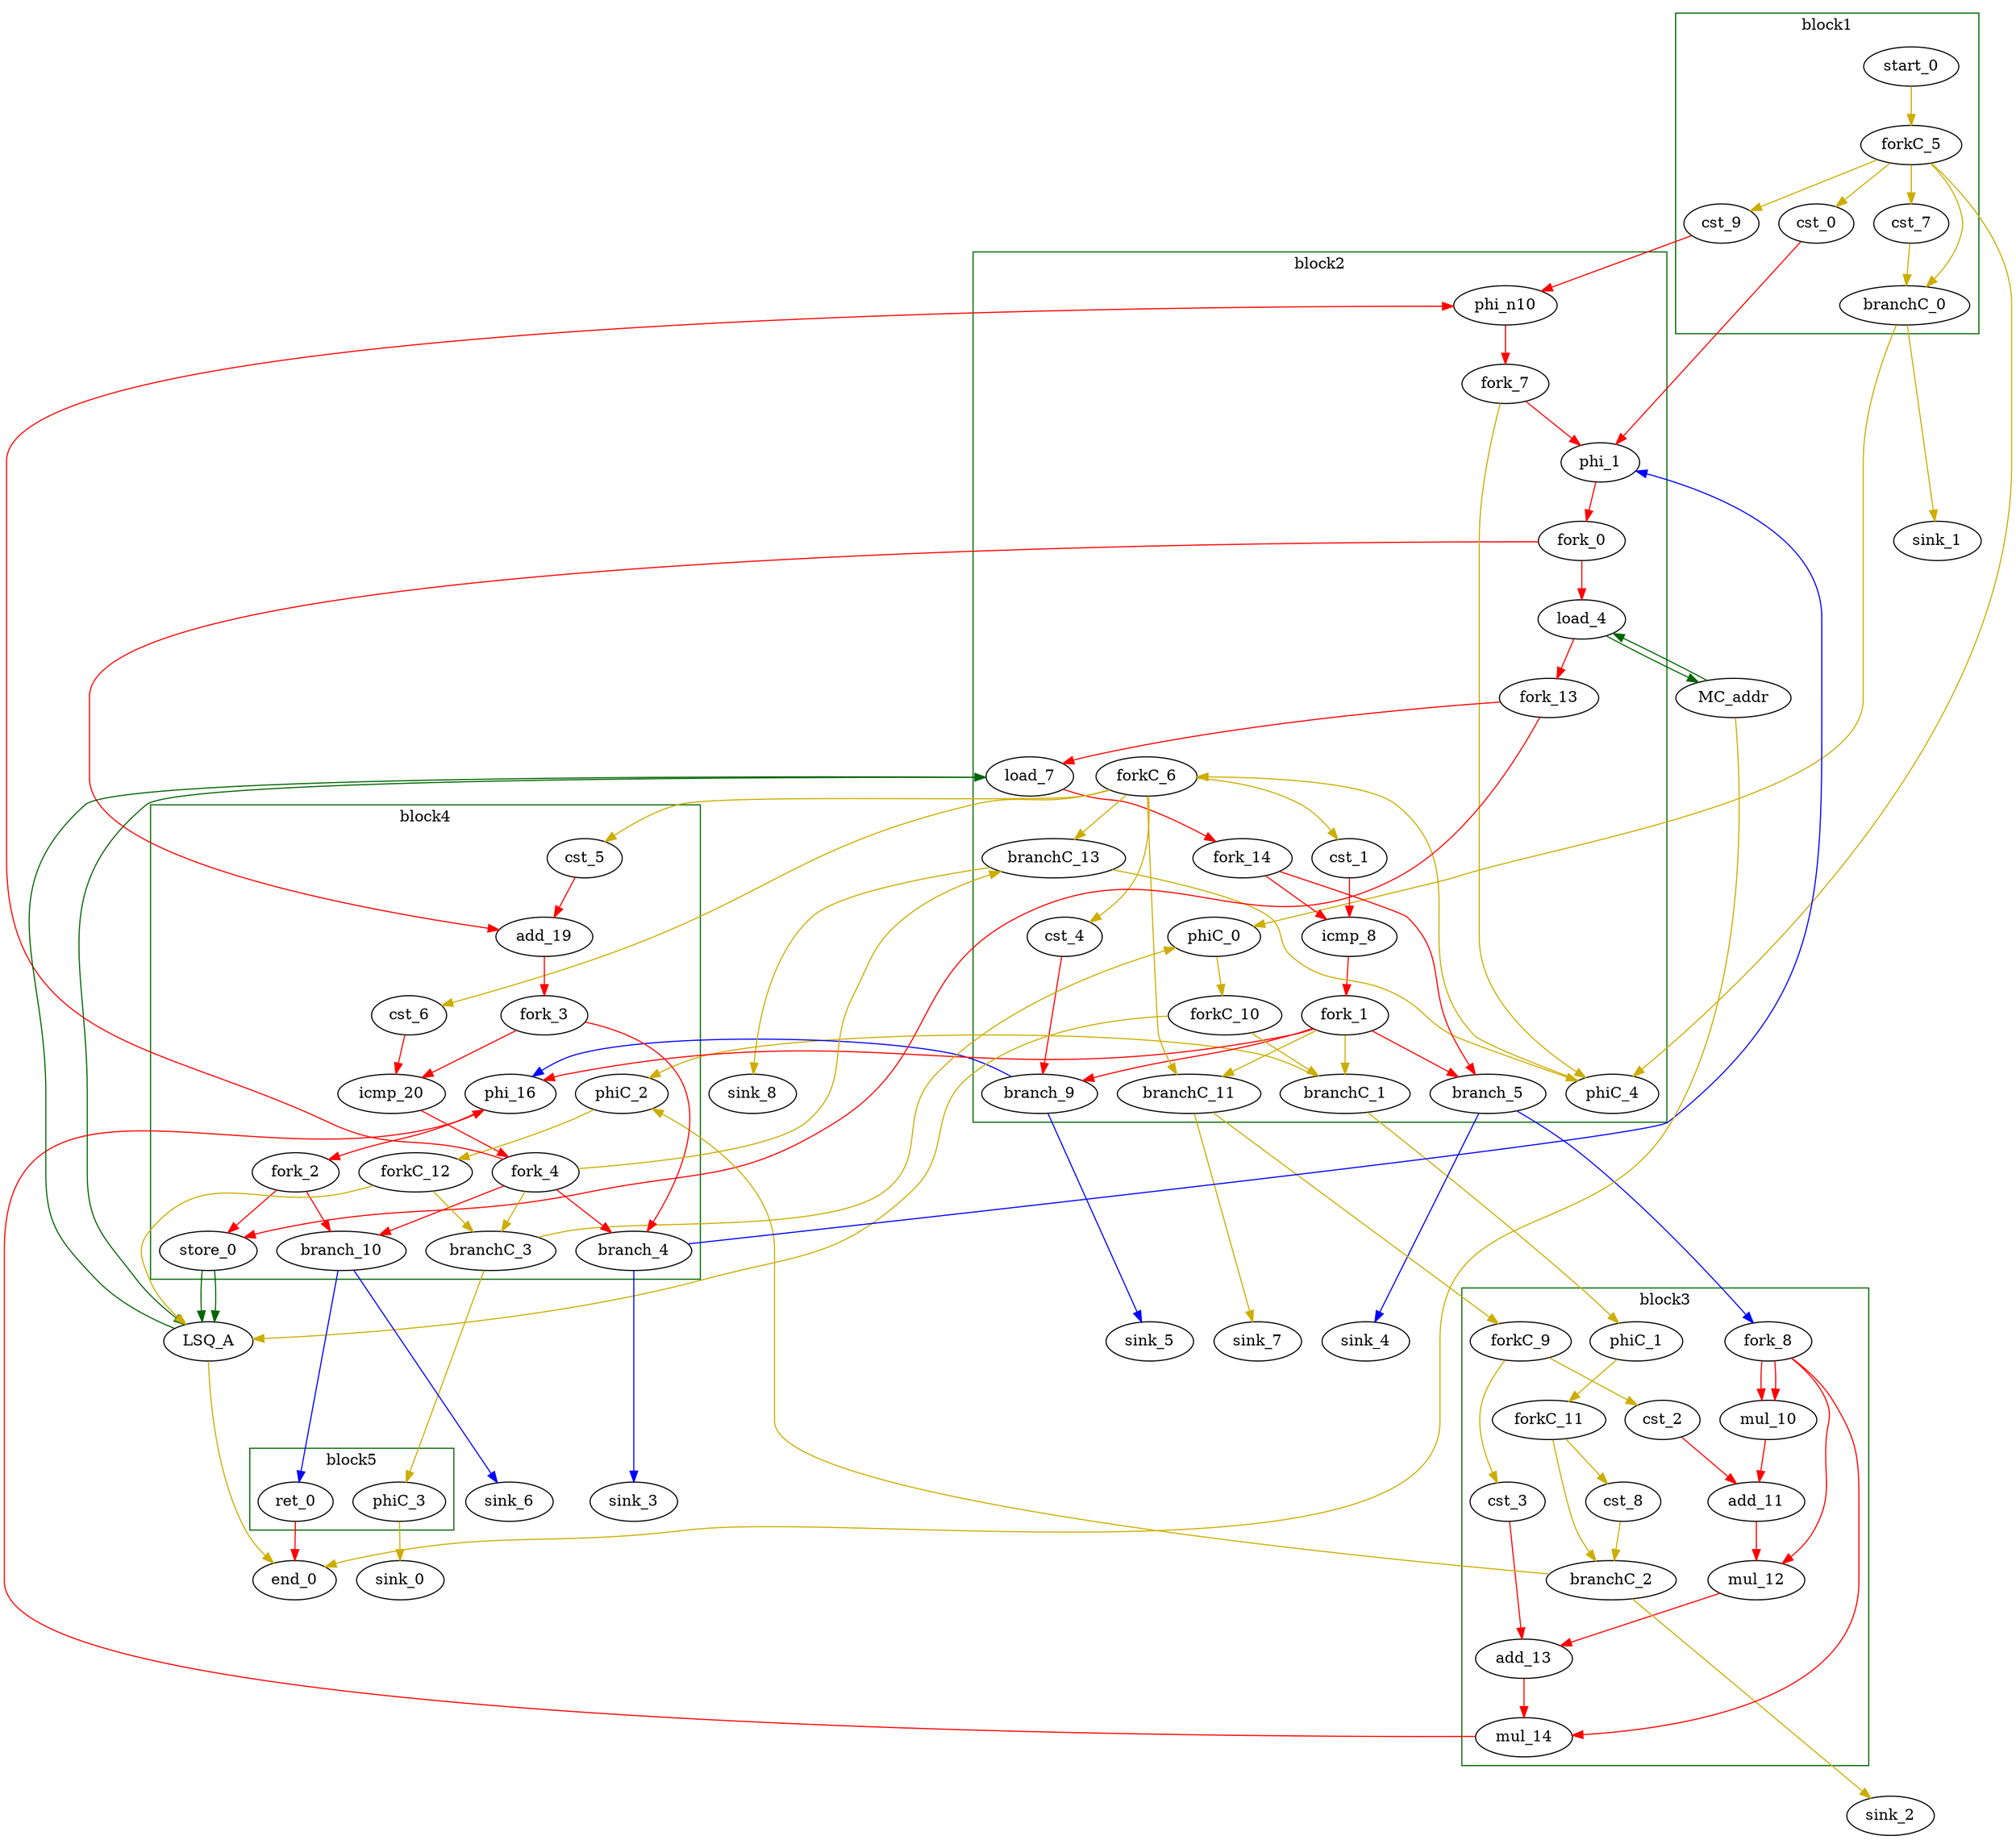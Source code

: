 Digraph G {
	splines=spline;
//DHLS version: 0.1.1" [shape = "none" pos = "20,20!"]

	subgraph cluster_0 {
	color = "darkgreen";
		label = "block1";
		"cst_0" [type = "Constant", bbID= 1, in = "in1:32", out = "out1:32", value = "0x00000000"];
		"start_0" [type = "Entry", control= "true", bbID= 1, in = "in1:0", out = "out1:0"];
		"branchC_0" [type = "Branch", bbID= 1,  in = "in1:0 in2?:1", out = "out1+:0 out2-:0"];
		"cst_7" [type = "Constant", bbID= 1, in = "in1:32", out = "out1:32", value = "0x00000001"];
		"cst_9" [type = "Constant", bbID= 1, in = "in1:32", out = "out1:32", value = "0x00000001"];
		"forkC_5" [type = "Fork", bbID= 1, in = "in1:0", out = "out1:0 out2:0 out3:0 out4:0 out5:0 "];

	}

	subgraph cluster_1 {
	color = "darkgreen";
		label = "block2";
		"phi_1" [type = "Mux", bbID= 2, in = "in1?:1 in2:32 in3:32 ", out = "out1:32", delay=0.366];
		"load_4" [type = "Operator", bbID= 2, op = "mc_load_op",bbID= 2, portId= 0, offset= 0, in = "in1:32 in2:32", out = "out1:32 out2:32 ", delay=0.000, latency=2, II=1];
		"load_7" [type = "Operator", bbID= 2, op = "lsq_load_op",bbID= 2, portId= 0, offset= 0, in = "in1:32 in2:32", out = "out1:32 out2:32 ", delay=0.000, latency=5, II=1];
		"cst_1" [type = "Constant", bbID= 2, in = "in1:32", out = "out1:32", value = "0x00000000"];
		"icmp_8" [type = "Operator", bbID= 2, op = "icmp_sgt_op", in = "in1:32 in2:32 ", out = "out1:1 ", delay=1.530, latency=0, II=1];
		"cst_4" [type = "Constant", bbID= 2, in = "in1:32", out = "out1:32", value = "0x00000001"];
		"phiC_0" [type = "Merge", bbID= 2, in = "in1:0 in2:0 ", out = "out1:0", delay=0.166];
		"branchC_1" [type = "Branch", bbID= 2,  in = "in1:0 in2?:1", out = "out1+:0 out2-:0"];
		"phiC_4" [type = "Mux", bbID= 2, in = "in1?:1 in2:0 in3:0 ", out = "out1:0", delay=0.166];
		"phi_n10" [type = "Merge", bbID= 2, in = "in1:32 in2:32*i ", out = "out1:32", delay=0.366];
		"branch_5" [type = "Branch", bbID= 2,  in = "in1:32 in2?:1", out = "out1+:32 out2-:32"];
		"branch_9" [type = "Branch", bbID= 2,  in = "in1:32 in2?:1*i", out = "out1+:32 out2-:32"];
		"branchC_11" [type = "Branch", bbID= 2,  in = "in1:0 in2?:1", out = "out1+:0 out2-:0"];
		"branchC_13" [type = "Branch", bbID= 2,  in = "in1:0 in2?:1*i", out = "out1+:0 out2-:0"];
		"fork_0" [type = "Fork", bbID= 2, in = "in1:32", out = "out1:32 out2:32 "];
		"fork_1" [type = "Fork", bbID= 2, in = "in1:32", out = "out1:32 out2:32 out3:32 out4:32 out5:32 "];
		"forkC_6" [type = "Fork", bbID= 2, in = "in1:0", out = "out1:0 out2:0 out3:0 out4:0 out5:0 out6:0 "];
		"fork_7" [type = "Fork", bbID= 2, in = "in1:32", out = "out1:32 out2:32 "];
		"forkC_10" [type = "Fork", bbID= 2, in = "in1:0", out = "out1:0 out2:0 "];
		"fork_13" [type = "Fork", bbID= 2, in = "in1:32", out = "out1:32 out2:32 "];
		"fork_14" [type = "Fork", bbID= 2, in = "in1:32", out = "out1:32 out2:32 "];

	}

	subgraph cluster_2 {
	color = "darkgreen";
		label = "block3";
		"mul_10" [type = "Operator", bbID= 3, op = "mul_op", in = "in1:32 in2:32 ", out = "out1:32 ", delay=0.000, latency=4, II=1];
		"cst_2" [type = "Constant", bbID= 3, in = "in1:32", out = "out1:32", value = "0x00000013"];
		"add_11" [type = "Operator", bbID= 3, op = "add_op", in = "in1:32 in2:32 ", out = "out1:32 ", delay=1.693, latency=0, II=1];
		"mul_12" [type = "Operator", bbID= 3, op = "mul_op", in = "in1:32 in2:32 ", out = "out1:32 ", delay=0.000, latency=4, II=1];
		"cst_3" [type = "Constant", bbID= 3, in = "in1:32", out = "out1:32", value = "0x00000003"];
		"add_13" [type = "Operator", bbID= 3, op = "add_op", in = "in1:32 in2:32 ", out = "out1:32 ", delay=1.693, latency=0, II=1];
		"mul_14" [type = "Operator", bbID= 3, op = "mul_op", in = "in1:32 in2:32 ", out = "out1:32 ", delay=0.000, latency=4, II=1];
		"phiC_1" [type = "Merge", bbID= 3, in = "in1:0 ", out = "out1:0", delay=0.166];
		"branchC_2" [type = "Branch", bbID= 3,  in = "in1:0 in2?:1", out = "out1+:0 out2-:0"];
		"cst_8" [type = "Constant", bbID= 3, in = "in1:32", out = "out1:32", value = "0x00000001"];
		"fork_8" [type = "Fork", bbID= 3, in = "in1:32", out = "out1:32 out2:32 out3:32 out4:32 "];
		"forkC_9" [type = "Fork", bbID= 3, in = "in1:0", out = "out1:0 out2:0 "];
		"forkC_11" [type = "Fork", bbID= 3, in = "in1:0", out = "out1:0 out2:0 "];

	}

	subgraph cluster_3 {
	color = "darkgreen";
		label = "block4";
		"phi_16" [type = "Mux", bbID= 4, in = "in1?:1 in2:32 in3:32 ", out = "out1:32", delay=0.366];
		"store_0" [type = "Operator", bbID= 4, op = "lsq_store_op",bbID= 4, portId= 0, offset= 0, in = "in1:32 in2:32 ", out = "out1:32 out2:32", delay=0.000, latency=0, II=1];
		"cst_5" [type = "Constant", bbID= 4, in = "in1:32", out = "out1:32", value = "0x00000001"];
		"add_19" [type = "Operator", bbID= 4, op = "add_op", in = "in1:32 in2:32 ", out = "out1:32 ", delay=1.693, latency=0, II=1];
		"cst_6" [type = "Constant", bbID= 4, in = "in1:32", out = "out1:32", value = "0x000003E8"];
		"icmp_20" [type = "Operator", bbID= 4, op = "icmp_ult_op", in = "in1:32 in2:32 ", out = "out1:1 ", delay=1.530, latency=0, II=1];
		"phiC_2" [type = "Merge", bbID= 4, in = "in1:0 in2:0 ", out = "out1:0", delay=0.166];
		"branchC_3" [type = "Branch", bbID= 4,  in = "in1:0 in2?:1", out = "out1+:0 out2-:0"];
		"branch_4" [type = "Branch", bbID= 4,  in = "in1:32 in2?:1*i", out = "out1+:32 out2-:32"];
		"branch_10" [type = "Branch", bbID= 4,  in = "in1:32 in2?:1", out = "out1+:32 out2-:32"];
		"fork_2" [type = "Fork", bbID= 4, in = "in1:32", out = "out1:32 out2:32 "];
		"fork_3" [type = "Fork", bbID= 4, in = "in1:32", out = "out1:32 out2:32 "];
		"fork_4" [type = "Fork", bbID= 4, in = "in1:32", out = "out1:32 out2:32 out3:32 out4:32 out5:32 "];
		"forkC_12" [type = "Fork", bbID= 4, in = "in1:0", out = "out1:0 out2:0 "];

	}

	subgraph cluster_4 {
	color = "darkgreen";
		label = "block5";
		"ret_0" [type = "Operator", bbID= 5, op = "ret_op", in = "in1:32 ", out = "out1:32 ", delay=0.000, latency=0, II=1];
		"phiC_3" [type = "Merge", bbID= 5, in = "in1:0 ", out = "out1:0", delay=0.166];

	}
	"sink_0" [type = "Sink", bbID= 0, in = "in1:0"];
	"sink_1" [type = "Sink", bbID= 0, in = "in1:0"];
	"sink_2" [type = "Sink", bbID= 0, in = "in1:0"];
	"LSQ_A" [type = "LSQ", bbID= 0, in = "in1:0*c0 in2:0*c1 in3:32*l0a in4:32*s0a in5:32*s0d ", out = "out1:32*l0d out2:0*e ", memory = "A", bbcount = 2, ldcount = 1, stcount = 1, fifoDepth = 16, numLoads = "{1; 0}", numStores = "{0; 1}", loadOffsets = "{{0;0;0;0;0;0;0;0;0;0;0;0;0;0;0;0};{0;0;0;0;0;0;0;0;0;0;0;0;0;0;0;0}}", storeOffsets = "{{0;0;0;0;0;0;0;0;0;0;0;0;0;0;0;0};{0;0;0;0;0;0;0;0;0;0;0;0;0;0;0;0}}", loadPorts = "{{0;0;0;0;0;0;0;0;0;0;0;0;0;0;0;0};{0;0;0;0;0;0;0;0;0;0;0;0;0;0;0;0}}", storePorts = "{{0;0;0;0;0;0;0;0;0;0;0;0;0;0;0;0};{0;0;0;0;0;0;0;0;0;0;0;0;0;0;0;0}}"];
	"MC_addr" [type = "MC", bbID= 0, in = "in1:32*l0a ", out = "out1:32*l0d out2:0*e ", memory = "addr", bbcount = 0, ldcount = 1, stcount = 0];
	"sink_3" [type = "Sink", bbID= 0, in = "in1:32"];
	"sink_4" [type = "Sink", bbID= 0, in = "in1:32"];
	"sink_5" [type = "Sink", bbID= 0, in = "in1:32"];
	"sink_6" [type = "Sink", bbID= 0, in = "in1:32"];
	"sink_7" [type = "Sink", bbID= 0, in = "in1:0"];
	"sink_8" [type = "Sink", bbID= 0, in = "in1:0"];
	"end_0" [type = "Exit", bbID= 0, in = "in1:0*e in2:0*e in3:32 ", out = "out1:32"];

	"load_4" -> "MC_addr" [color = "darkgreen", mem_address = "true", from = "out2", to = "in1"];
	"MC_addr" -> "load_4" [color = "darkgreen", mem_address = "false", from = "out1", to = "in1"];
	"load_7" -> "LSQ_A" [color = "darkgreen", mem_address = "true", from = "out2", to = "in3"];
	"LSQ_A" -> "load_7" [color = "darkgreen", mem_address = "false", from = "out1", to = "in1"];
	"store_0" -> "LSQ_A" [color = "darkgreen", mem_address = "true", from = "out2", to = "in4"];
	"store_0" -> "LSQ_A" [color = "darkgreen", mem_address = "false", from = "out1", to = "in5"];
	"LSQ_A" -> "end_0" [color = "gold3", from = "out2", to = "in1"];
	"MC_addr" -> "end_0" [color = "gold3", from = "out2", to = "in2"];
	"cst_0" -> "phi_1" [color = "red", from = "out1", to = "in3"];
	"phi_1" -> "fork_0" [color = "red", from = "out1", to = "in1"];
	"load_4" -> "fork_13" [color = "red", from = "out1", to = "in1"];
	"load_7" -> "fork_14" [color = "red", from = "out1", to = "in1"];
	"cst_1" -> "icmp_8" [color = "red", from = "out1", to = "in2"];
	"icmp_8" -> "fork_1" [color = "red", from = "out1", to = "in1"];
	"mul_10" -> "add_11" [color = "red", from = "out1", to = "in1"];
	"cst_2" -> "add_11" [color = "red", from = "out1", to = "in2"];
	"add_11" -> "mul_12" [color = "red", from = "out1", to = "in1"];
	"mul_12" -> "add_13" [color = "red", from = "out1", to = "in1"];
	"cst_3" -> "add_13" [color = "red", from = "out1", to = "in2"];
	"add_13" -> "mul_14" [color = "red", from = "out1", to = "in1"];
	"mul_14" -> "phi_16" [color = "red", from = "out1", to = "in2"];
	"cst_4" -> "branch_9" [color = "red", from = "out1", to = "in1"];
	"phi_16" -> "fork_2" [color = "red", from = "out1", to = "in1"];
	"cst_5" -> "add_19" [color = "red", from = "out1", to = "in2"];
	"add_19" -> "fork_3" [color = "red", from = "out1", to = "in1"];
	"cst_6" -> "icmp_20" [color = "red", from = "out1", to = "in2"];
	"icmp_20" -> "fork_4" [color = "red", from = "out1", to = "in1"];
	"ret_0" -> "end_0" [color = "red", from = "out1", to = "in3"];
	"start_0" -> "forkC_5" [color = "gold3", from = "out1", to = "in1"];
	"branchC_0" -> "phiC_0" [color = "gold3", minlen = 3, from = "out1", to = "in1"];
	"branchC_0" -> "sink_1" [color = "gold3", minlen = 3, from = "out2", to = "in1"];
	"cst_7" -> "branchC_0" [color = "gold3", from = "out1", to = "in2"];
	"phiC_0" -> "forkC_10" [color = "gold3", from = "out1", to = "in1"];
	"branchC_1" -> "phiC_2" [color = "gold3", minlen = 3, from = "out1", to = "in2"];
	"branchC_1" -> "phiC_1" [color = "gold3", minlen = 3, from = "out2", to = "in1"];
	"phiC_1" -> "forkC_11" [color = "gold3", from = "out1", to = "in1"];
	"branchC_2" -> "phiC_2" [color = "gold3", minlen = 3, from = "out1", to = "in1"];
	"branchC_2" -> "sink_2" [color = "gold3", minlen = 3, from = "out2", to = "in1"];
	"cst_8" -> "branchC_2" [color = "gold3", from = "out1", to = "in2"];
	"phiC_2" -> "forkC_12" [color = "gold3", from = "out1", to = "in1"];
	"branchC_3" -> "phiC_0" [color = "gold3", minlen = 3, from = "out1", to = "in2"];
	"branchC_3" -> "phiC_3" [color = "gold3", minlen = 3, from = "out2", to = "in1"];
	"phiC_3" -> "sink_0" [color = "gold3", from = "out1", to = "in1"];
	"phiC_4" -> "forkC_6" [color = "gold3", from = "out1", to = "in1"];
	"branch_4" -> "sink_3" [color = "blue", minlen = 3, from = "out1", to = "in1"];
	"branch_4" -> "phi_1" [color = "blue", minlen = 3, from = "out2", to = "in2"];
	"phi_n10" -> "fork_7" [color = "red", from = "out1", to = "in1"];
	"cst_9" -> "phi_n10" [color = "red", from = "out1", to = "in1"];
	"branch_5" -> "sink_4" [color = "blue", minlen = 3, from = "out1", to = "in1"];
	"branch_5" -> "fork_8" [color = "blue", minlen = 3, from = "out2", to = "in1"];
	"branch_9" -> "sink_5" [color = "blue", minlen = 3, from = "out1", to = "in1"];
	"branch_9" -> "phi_16" [color = "blue", minlen = 3, from = "out2", to = "in3"];
	"branch_10" -> "sink_6" [color = "blue", minlen = 3, from = "out1", to = "in1"];
	"branch_10" -> "ret_0" [color = "blue", minlen = 3, from = "out2", to = "in1"];
	"branchC_11" -> "sink_7" [color = "gold3", minlen = 3, from = "out1", to = "in1"];
	"branchC_11" -> "forkC_9" [color = "gold3", minlen = 3, from = "out2", to = "in1"];
	"branchC_13" -> "sink_8" [color = "gold3", minlen = 3, from = "out1", to = "in1"];
	"branchC_13" -> "phiC_4" [color = "gold3", minlen = 3, from = "out2", to = "in2"];
	"fork_8" -> "mul_10" [color = "red", from = "out1", to = "in1"];
	"fork_8" -> "mul_10" [color = "red", from = "out2", to = "in2"];
	"fork_8" -> "mul_12" [color = "red", from = "out3", to = "in2"];
	"fork_8" -> "mul_14" [color = "red", from = "out4", to = "in2"];
	"forkC_9" -> "cst_2" [color = "gold3", from = "out1", to = "in1"];
	"forkC_9" -> "cst_3" [color = "gold3", from = "out2", to = "in1"];
	"fork_0" -> "add_19" [color = "red", from = "out1", to = "in1"];
	"fork_0" -> "load_4" [color = "red", from = "out2", to = "in2"];
	"fork_1" -> "branch_5" [color = "red", from = "out1", to = "in2"];
	"fork_1" -> "branch_9" [color = "red", from = "out2", to = "in2"];
	"fork_1" -> "branchC_11" [color = "gold3", from = "out3", to = "in2"];
	"fork_1" -> "phi_16" [color = "red", from = "out4", to = "in1"];
	"fork_1" -> "branchC_1" [color = "gold3", from = "out5", to = "in2"];
	"fork_2" -> "store_0" [color = "red", from = "out1", to = "in1"];
	"fork_2" -> "branch_10" [color = "red", from = "out2", to = "in1"];
	"fork_3" -> "icmp_20" [color = "red", from = "out1", to = "in1"];
	"fork_3" -> "branch_4" [color = "red", from = "out2", to = "in1"];
	"fork_4" -> "branch_4" [color = "red", from = "out1", to = "in2"];
	"fork_4" -> "phi_n10" [color = "red", from = "out2", to = "in2"];
	"fork_4" -> "branch_10" [color = "red", from = "out3", to = "in2"];
	"fork_4" -> "branchC_13" [color = "gold3", from = "out4", to = "in2"];
	"fork_4" -> "branchC_3" [color = "gold3", from = "out5", to = "in2"];
	"forkC_5" -> "cst_0" [color = "gold3", from = "out1", to = "in1"];
	"forkC_5" -> "phiC_4" [color = "gold3", from = "out2", to = "in3"];
	"forkC_5" -> "cst_9" [color = "gold3", from = "out3", to = "in1"];
	"forkC_5" -> "branchC_0" [color = "gold3", from = "out4", to = "in1"];
	"forkC_5" -> "cst_7" [color = "gold3", from = "out5", to = "in1"];
	"forkC_6" -> "cst_1" [color = "gold3", from = "out1", to = "in1"];
	"forkC_6" -> "branchC_13" [color = "gold3", from = "out2", to = "in1"];
	"forkC_6" -> "branchC_11" [color = "gold3", from = "out3", to = "in1"];
	"forkC_6" -> "cst_4" [color = "gold3", from = "out4", to = "in1"];
	"forkC_6" -> "cst_5" [color = "gold3", from = "out5", to = "in1"];
	"forkC_6" -> "cst_6" [color = "gold3", from = "out6", to = "in1"];
	"fork_7" -> "phi_1" [color = "red", from = "out1", to = "in1"];
	"fork_7" -> "phiC_4" [color = "gold3", from = "out2", to = "in1"];
	"forkC_10" -> "branchC_1" [color = "gold3", from = "out1", to = "in1"];
	"forkC_10" -> "LSQ_A" [color = "gold3", from = "out2", to = "in1"];
	"forkC_11" -> "branchC_2" [color = "gold3", from = "out1", to = "in1"];
	"forkC_11" -> "cst_8" [color = "gold3", from = "out2", to = "in1"];
	"forkC_12" -> "branchC_3" [color = "gold3", from = "out1", to = "in1"];
	"forkC_12" -> "LSQ_A" [color = "gold3", from = "out2", to = "in2"];
	"fork_13" -> "load_7" [color = "red", from = "out1", to = "in2"];
	"fork_13" -> "store_0" [color = "red", from = "out2", to = "in2"];
	"fork_14" -> "icmp_8" [color = "red", from = "out1", to = "in1"];
	"fork_14" -> "branch_5" [color = "red", from = "out2", to = "in1"];

}